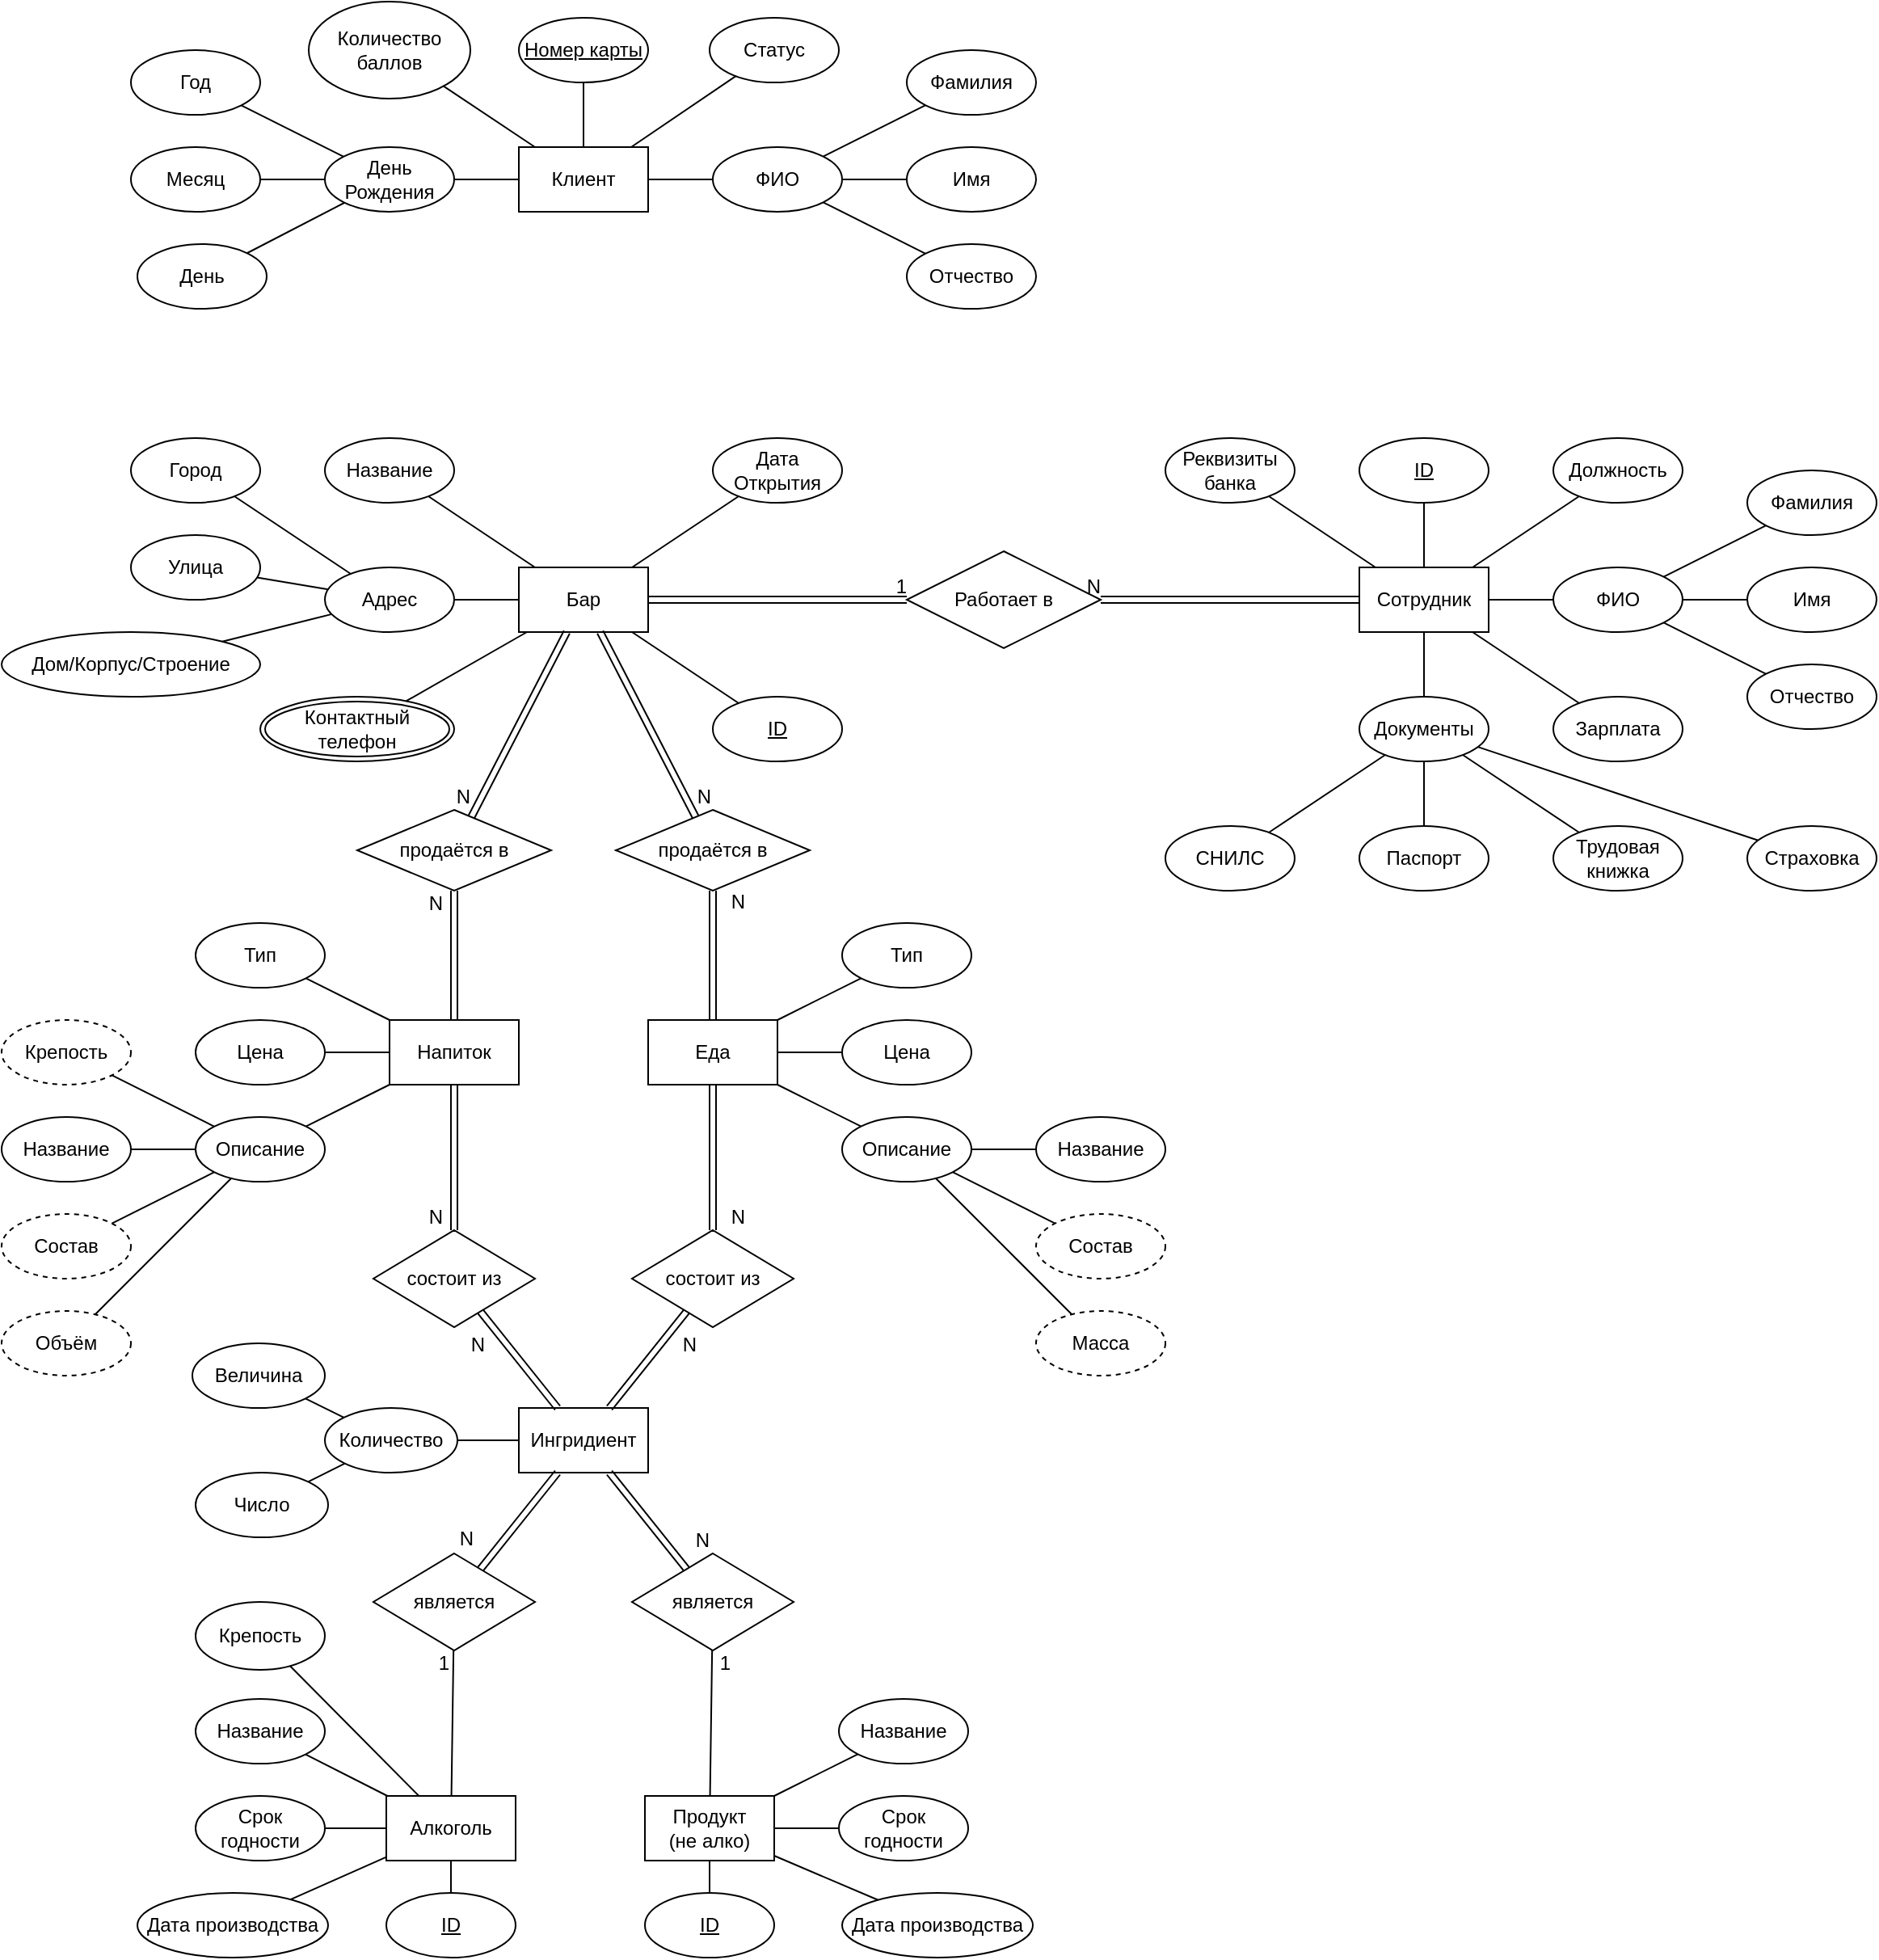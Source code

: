 <mxfile version="13.1.12" type="github">
  <diagram id="aHbsremMe60I0R5Ly1K9" name="Page-1">
    <mxGraphModel dx="1993" dy="1293" grid="1" gridSize="10" guides="1" tooltips="1" connect="1" arrows="1" fold="1" page="1" pageScale="1" pageWidth="1169" pageHeight="827" math="0" shadow="0">
      <root>
        <mxCell id="0" />
        <mxCell id="1" parent="0" />
        <mxCell id="CneDcTcGh5c-E9nd7E7p-1" value="Бар" style="whiteSpace=wrap;html=1;align=center;" vertex="1" parent="1">
          <mxGeometry x="160" y="120" width="80" height="40" as="geometry" />
        </mxCell>
        <mxCell id="CneDcTcGh5c-E9nd7E7p-2" value="ID" style="ellipse;whiteSpace=wrap;html=1;align=center;fontStyle=4" vertex="1" parent="1">
          <mxGeometry x="280" y="200" width="80" height="40" as="geometry" />
        </mxCell>
        <mxCell id="CneDcTcGh5c-E9nd7E7p-5" value="Адрес" style="ellipse;whiteSpace=wrap;html=1;align=center;" vertex="1" parent="1">
          <mxGeometry x="40" y="120" width="80" height="40" as="geometry" />
        </mxCell>
        <mxCell id="CneDcTcGh5c-E9nd7E7p-8" value="Название" style="ellipse;whiteSpace=wrap;html=1;align=center;" vertex="1" parent="1">
          <mxGeometry x="40" y="40" width="80" height="40" as="geometry" />
        </mxCell>
        <mxCell id="CneDcTcGh5c-E9nd7E7p-9" value="Город" style="ellipse;whiteSpace=wrap;html=1;align=center;" vertex="1" parent="1">
          <mxGeometry x="-80" y="40" width="80" height="40" as="geometry" />
        </mxCell>
        <mxCell id="CneDcTcGh5c-E9nd7E7p-10" value="Улица" style="ellipse;whiteSpace=wrap;html=1;align=center;" vertex="1" parent="1">
          <mxGeometry x="-80" y="100" width="80" height="40" as="geometry" />
        </mxCell>
        <mxCell id="CneDcTcGh5c-E9nd7E7p-11" value="Дом/Корпус/Строение" style="ellipse;whiteSpace=wrap;html=1;align=center;" vertex="1" parent="1">
          <mxGeometry x="-160" y="160" width="160" height="40" as="geometry" />
        </mxCell>
        <mxCell id="CneDcTcGh5c-E9nd7E7p-12" value="" style="endArrow=none;html=1;rounded=0;" edge="1" parent="1" source="CneDcTcGh5c-E9nd7E7p-5" target="CneDcTcGh5c-E9nd7E7p-1">
          <mxGeometry relative="1" as="geometry">
            <mxPoint x="110" y="210" as="sourcePoint" />
            <mxPoint x="270" y="210" as="targetPoint" />
          </mxGeometry>
        </mxCell>
        <mxCell id="CneDcTcGh5c-E9nd7E7p-13" value="" style="endArrow=none;html=1;rounded=0;" edge="1" parent="1" source="CneDcTcGh5c-E9nd7E7p-9" target="CneDcTcGh5c-E9nd7E7p-5">
          <mxGeometry relative="1" as="geometry">
            <mxPoint x="120" y="220" as="sourcePoint" />
            <mxPoint x="280" y="220" as="targetPoint" />
          </mxGeometry>
        </mxCell>
        <mxCell id="CneDcTcGh5c-E9nd7E7p-14" value="" style="endArrow=none;html=1;rounded=0;" edge="1" parent="1" source="CneDcTcGh5c-E9nd7E7p-11" target="CneDcTcGh5c-E9nd7E7p-5">
          <mxGeometry relative="1" as="geometry">
            <mxPoint x="130" y="230" as="sourcePoint" />
            <mxPoint x="290" y="230" as="targetPoint" />
          </mxGeometry>
        </mxCell>
        <mxCell id="CneDcTcGh5c-E9nd7E7p-16" value="" style="endArrow=none;html=1;rounded=0;" edge="1" parent="1" source="CneDcTcGh5c-E9nd7E7p-10" target="CneDcTcGh5c-E9nd7E7p-5">
          <mxGeometry relative="1" as="geometry">
            <mxPoint x="-13.431" y="175.858" as="sourcePoint" />
            <mxPoint x="54.223" y="158.944" as="targetPoint" />
          </mxGeometry>
        </mxCell>
        <mxCell id="CneDcTcGh5c-E9nd7E7p-17" value="" style="endArrow=none;html=1;rounded=0;" edge="1" parent="1" source="CneDcTcGh5c-E9nd7E7p-2" target="CneDcTcGh5c-E9nd7E7p-1">
          <mxGeometry relative="1" as="geometry">
            <mxPoint x="100" y="240" as="sourcePoint" />
            <mxPoint x="260" y="240" as="targetPoint" />
          </mxGeometry>
        </mxCell>
        <mxCell id="CneDcTcGh5c-E9nd7E7p-18" value="ФИО" style="ellipse;whiteSpace=wrap;html=1;align=center;" vertex="1" parent="1">
          <mxGeometry x="800" y="120" width="80" height="40" as="geometry" />
        </mxCell>
        <mxCell id="CneDcTcGh5c-E9nd7E7p-20" value="" style="endArrow=none;html=1;rounded=0;" edge="1" parent="1" source="CneDcTcGh5c-E9nd7E7p-8" target="CneDcTcGh5c-E9nd7E7p-1">
          <mxGeometry relative="1" as="geometry">
            <mxPoint x="164.045" y="88.727" as="sourcePoint" />
            <mxPoint x="195" y="130" as="targetPoint" />
          </mxGeometry>
        </mxCell>
        <mxCell id="CneDcTcGh5c-E9nd7E7p-22" value="Дата Открытия" style="ellipse;whiteSpace=wrap;html=1;align=center;" vertex="1" parent="1">
          <mxGeometry x="280" y="40" width="80" height="40" as="geometry" />
        </mxCell>
        <mxCell id="CneDcTcGh5c-E9nd7E7p-23" value="&lt;u&gt;ID&lt;/u&gt;" style="ellipse;whiteSpace=wrap;html=1;align=center;" vertex="1" parent="1">
          <mxGeometry x="680" y="40" width="80" height="40" as="geometry" />
        </mxCell>
        <mxCell id="CneDcTcGh5c-E9nd7E7p-25" value="Контактный телефон" style="ellipse;shape=doubleEllipse;margin=3;whiteSpace=wrap;html=1;align=center;" vertex="1" parent="1">
          <mxGeometry y="200" width="120" height="40" as="geometry" />
        </mxCell>
        <mxCell id="CneDcTcGh5c-E9nd7E7p-27" value="" style="endArrow=none;html=1;rounded=0;" edge="1" parent="1" source="CneDcTcGh5c-E9nd7E7p-25" target="CneDcTcGh5c-E9nd7E7p-1">
          <mxGeometry relative="1" as="geometry">
            <mxPoint x="130" y="150" as="sourcePoint" />
            <mxPoint x="170" y="150" as="targetPoint" />
          </mxGeometry>
        </mxCell>
        <mxCell id="CneDcTcGh5c-E9nd7E7p-28" value="" style="endArrow=none;html=1;rounded=0;" edge="1" parent="1" source="CneDcTcGh5c-E9nd7E7p-22" target="CneDcTcGh5c-E9nd7E7p-1">
          <mxGeometry relative="1" as="geometry">
            <mxPoint x="225.039" y="89.846" as="sourcePoint" />
            <mxPoint x="215" y="130" as="targetPoint" />
          </mxGeometry>
        </mxCell>
        <mxCell id="CneDcTcGh5c-E9nd7E7p-29" value="Работает в" style="shape=rhombus;perimeter=rhombusPerimeter;whiteSpace=wrap;html=1;align=center;" vertex="1" parent="1">
          <mxGeometry x="400" y="110" width="120" height="60" as="geometry" />
        </mxCell>
        <mxCell id="CneDcTcGh5c-E9nd7E7p-30" value="Сотрудник" style="whiteSpace=wrap;html=1;align=center;" vertex="1" parent="1">
          <mxGeometry x="680" y="120" width="80" height="40" as="geometry" />
        </mxCell>
        <mxCell id="CneDcTcGh5c-E9nd7E7p-31" value="" style="endArrow=none;html=1;rounded=0;" edge="1" parent="1" source="CneDcTcGh5c-E9nd7E7p-23" target="CneDcTcGh5c-E9nd7E7p-30">
          <mxGeometry relative="1" as="geometry">
            <mxPoint x="580" y="240" as="sourcePoint" />
            <mxPoint x="740" y="240" as="targetPoint" />
          </mxGeometry>
        </mxCell>
        <mxCell id="CneDcTcGh5c-E9nd7E7p-32" value="Имя" style="ellipse;whiteSpace=wrap;html=1;align=center;" vertex="1" parent="1">
          <mxGeometry x="920" y="120" width="80" height="40" as="geometry" />
        </mxCell>
        <mxCell id="CneDcTcGh5c-E9nd7E7p-33" value="Фамилия" style="ellipse;whiteSpace=wrap;html=1;align=center;" vertex="1" parent="1">
          <mxGeometry x="920" y="60" width="80" height="40" as="geometry" />
        </mxCell>
        <mxCell id="CneDcTcGh5c-E9nd7E7p-34" value="Отчество" style="ellipse;whiteSpace=wrap;html=1;align=center;" vertex="1" parent="1">
          <mxGeometry x="920" y="180" width="80" height="40" as="geometry" />
        </mxCell>
        <mxCell id="CneDcTcGh5c-E9nd7E7p-35" value="" style="endArrow=none;html=1;rounded=0;" edge="1" parent="1" source="CneDcTcGh5c-E9nd7E7p-18" target="CneDcTcGh5c-E9nd7E7p-30">
          <mxGeometry relative="1" as="geometry">
            <mxPoint x="730" y="90" as="sourcePoint" />
            <mxPoint x="730" y="130" as="targetPoint" />
          </mxGeometry>
        </mxCell>
        <mxCell id="CneDcTcGh5c-E9nd7E7p-36" value="" style="endArrow=none;html=1;rounded=0;" edge="1" parent="1" source="CneDcTcGh5c-E9nd7E7p-32" target="CneDcTcGh5c-E9nd7E7p-18">
          <mxGeometry relative="1" as="geometry">
            <mxPoint x="810" y="150" as="sourcePoint" />
            <mxPoint x="830" y="142" as="targetPoint" />
          </mxGeometry>
        </mxCell>
        <mxCell id="CneDcTcGh5c-E9nd7E7p-37" value="" style="endArrow=none;html=1;rounded=0;" edge="1" parent="1" source="CneDcTcGh5c-E9nd7E7p-34" target="CneDcTcGh5c-E9nd7E7p-18">
          <mxGeometry relative="1" as="geometry">
            <mxPoint x="930" y="150" as="sourcePoint" />
            <mxPoint x="890" y="150" as="targetPoint" />
          </mxGeometry>
        </mxCell>
        <mxCell id="CneDcTcGh5c-E9nd7E7p-38" value="" style="endArrow=none;html=1;rounded=0;" edge="1" parent="1" source="CneDcTcGh5c-E9nd7E7p-33" target="CneDcTcGh5c-E9nd7E7p-18">
          <mxGeometry relative="1" as="geometry">
            <mxPoint x="941.56" y="195.936" as="sourcePoint" />
            <mxPoint x="878.284" y="164.142" as="targetPoint" />
          </mxGeometry>
        </mxCell>
        <mxCell id="CneDcTcGh5c-E9nd7E7p-45" value="" style="shape=link;html=1;rounded=0;endArrow=none;endFill=0;" edge="1" parent="1" source="CneDcTcGh5c-E9nd7E7p-1" target="CneDcTcGh5c-E9nd7E7p-29">
          <mxGeometry relative="1" as="geometry">
            <mxPoint x="390" y="220" as="sourcePoint" />
            <mxPoint x="550" y="220" as="targetPoint" />
          </mxGeometry>
        </mxCell>
        <mxCell id="CneDcTcGh5c-E9nd7E7p-46" value="1" style="resizable=0;html=1;align=right;verticalAlign=bottom;" connectable="0" vertex="1" parent="CneDcTcGh5c-E9nd7E7p-45">
          <mxGeometry x="1" relative="1" as="geometry" />
        </mxCell>
        <mxCell id="CneDcTcGh5c-E9nd7E7p-47" value="" style="shape=link;html=1;rounded=0;endArrow=none;endFill=0;" edge="1" parent="1" source="CneDcTcGh5c-E9nd7E7p-30" target="CneDcTcGh5c-E9nd7E7p-29">
          <mxGeometry relative="1" as="geometry">
            <mxPoint x="660" y="180" as="sourcePoint" />
            <mxPoint x="630" y="250" as="targetPoint" />
          </mxGeometry>
        </mxCell>
        <mxCell id="CneDcTcGh5c-E9nd7E7p-48" value="N" style="resizable=0;html=1;align=right;verticalAlign=bottom;" connectable="0" vertex="1" parent="CneDcTcGh5c-E9nd7E7p-47">
          <mxGeometry x="1" relative="1" as="geometry" />
        </mxCell>
        <mxCell id="CneDcTcGh5c-E9nd7E7p-49" value="Должность" style="ellipse;whiteSpace=wrap;html=1;align=center;" vertex="1" parent="1">
          <mxGeometry x="800" y="40" width="80" height="40" as="geometry" />
        </mxCell>
        <mxCell id="CneDcTcGh5c-E9nd7E7p-50" value="" style="endArrow=none;html=1;rounded=0;" edge="1" parent="1" source="CneDcTcGh5c-E9nd7E7p-49" target="CneDcTcGh5c-E9nd7E7p-30">
          <mxGeometry relative="1" as="geometry">
            <mxPoint x="810" y="150" as="sourcePoint" />
            <mxPoint x="770" y="150" as="targetPoint" />
          </mxGeometry>
        </mxCell>
        <mxCell id="CneDcTcGh5c-E9nd7E7p-51" value="Зарплата" style="ellipse;whiteSpace=wrap;html=1;align=center;" vertex="1" parent="1">
          <mxGeometry x="800" y="200" width="80" height="40" as="geometry" />
        </mxCell>
        <mxCell id="CneDcTcGh5c-E9nd7E7p-52" value="" style="endArrow=none;html=1;rounded=0;" edge="1" parent="1" source="CneDcTcGh5c-E9nd7E7p-51" target="CneDcTcGh5c-E9nd7E7p-30">
          <mxGeometry relative="1" as="geometry">
            <mxPoint x="810" y="150" as="sourcePoint" />
            <mxPoint x="770" y="150" as="targetPoint" />
          </mxGeometry>
        </mxCell>
        <mxCell id="CneDcTcGh5c-E9nd7E7p-56" value="" style="rounded=0;orthogonalLoop=1;jettySize=auto;html=1;endArrow=none;endFill=0;" edge="1" parent="1" source="CneDcTcGh5c-E9nd7E7p-53" target="CneDcTcGh5c-E9nd7E7p-55">
          <mxGeometry relative="1" as="geometry" />
        </mxCell>
        <mxCell id="CneDcTcGh5c-E9nd7E7p-59" value="" style="rounded=0;orthogonalLoop=1;jettySize=auto;html=1;endArrow=none;endFill=0;" edge="1" parent="1" source="CneDcTcGh5c-E9nd7E7p-53" target="CneDcTcGh5c-E9nd7E7p-58">
          <mxGeometry relative="1" as="geometry" />
        </mxCell>
        <mxCell id="CneDcTcGh5c-E9nd7E7p-61" value="" style="edgeStyle=none;rounded=0;orthogonalLoop=1;jettySize=auto;html=1;endArrow=none;endFill=0;" edge="1" parent="1" source="CneDcTcGh5c-E9nd7E7p-53" target="CneDcTcGh5c-E9nd7E7p-60">
          <mxGeometry relative="1" as="geometry" />
        </mxCell>
        <mxCell id="CneDcTcGh5c-E9nd7E7p-65" value="" style="edgeStyle=none;rounded=0;orthogonalLoop=1;jettySize=auto;html=1;endArrow=none;endFill=0;" edge="1" parent="1" source="CneDcTcGh5c-E9nd7E7p-53" target="CneDcTcGh5c-E9nd7E7p-64">
          <mxGeometry relative="1" as="geometry" />
        </mxCell>
        <mxCell id="CneDcTcGh5c-E9nd7E7p-53" value="Документы" style="ellipse;whiteSpace=wrap;html=1;align=center;" vertex="1" parent="1">
          <mxGeometry x="680" y="200" width="80" height="40" as="geometry" />
        </mxCell>
        <mxCell id="CneDcTcGh5c-E9nd7E7p-64" value="Страховка" style="ellipse;whiteSpace=wrap;html=1;align=center;" vertex="1" parent="1">
          <mxGeometry x="920" y="280" width="80" height="40" as="geometry" />
        </mxCell>
        <mxCell id="CneDcTcGh5c-E9nd7E7p-60" value="СНИЛС" style="ellipse;whiteSpace=wrap;html=1;align=center;" vertex="1" parent="1">
          <mxGeometry x="560" y="280" width="80" height="40" as="geometry" />
        </mxCell>
        <mxCell id="CneDcTcGh5c-E9nd7E7p-58" value="Трудовая книжка" style="ellipse;whiteSpace=wrap;html=1;align=center;" vertex="1" parent="1">
          <mxGeometry x="800" y="280" width="80" height="40" as="geometry" />
        </mxCell>
        <mxCell id="CneDcTcGh5c-E9nd7E7p-55" value="Паспорт" style="ellipse;whiteSpace=wrap;html=1;align=center;" vertex="1" parent="1">
          <mxGeometry x="680" y="280" width="80" height="40" as="geometry" />
        </mxCell>
        <mxCell id="CneDcTcGh5c-E9nd7E7p-54" value="" style="endArrow=none;html=1;rounded=0;" edge="1" parent="1" source="CneDcTcGh5c-E9nd7E7p-53" target="CneDcTcGh5c-E9nd7E7p-30">
          <mxGeometry relative="1" as="geometry">
            <mxPoint x="826.0" y="214.0" as="sourcePoint" />
            <mxPoint x="760" y="170" as="targetPoint" />
          </mxGeometry>
        </mxCell>
        <mxCell id="CneDcTcGh5c-E9nd7E7p-62" value="Реквизиты банка" style="ellipse;whiteSpace=wrap;html=1;align=center;" vertex="1" parent="1">
          <mxGeometry x="560" y="40" width="80" height="40" as="geometry" />
        </mxCell>
        <mxCell id="CneDcTcGh5c-E9nd7E7p-74" value="Еда" style="whiteSpace=wrap;html=1;align=center;" vertex="1" parent="1">
          <mxGeometry x="240" y="400" width="80" height="40" as="geometry" />
        </mxCell>
        <mxCell id="CneDcTcGh5c-E9nd7E7p-80" value="Напиток" style="whiteSpace=wrap;html=1;align=center;" vertex="1" parent="1">
          <mxGeometry x="80" y="400" width="80" height="40" as="geometry" />
        </mxCell>
        <mxCell id="CneDcTcGh5c-E9nd7E7p-81" value="продаётся в" style="shape=rhombus;perimeter=rhombusPerimeter;whiteSpace=wrap;html=1;align=center;" vertex="1" parent="1">
          <mxGeometry x="60" y="270" width="120" height="50" as="geometry" />
        </mxCell>
        <mxCell id="CneDcTcGh5c-E9nd7E7p-83" value="" style="shape=link;html=1;rounded=0;endArrow=none;endFill=0;" edge="1" parent="1" source="CneDcTcGh5c-E9nd7E7p-1" target="CneDcTcGh5c-E9nd7E7p-81">
          <mxGeometry relative="1" as="geometry">
            <mxPoint x="460" y="320" as="sourcePoint" />
            <mxPoint x="330" y="340" as="targetPoint" />
          </mxGeometry>
        </mxCell>
        <mxCell id="CneDcTcGh5c-E9nd7E7p-84" value="N" style="resizable=0;html=1;align=right;verticalAlign=bottom;" connectable="0" vertex="1" parent="CneDcTcGh5c-E9nd7E7p-83">
          <mxGeometry x="1" relative="1" as="geometry">
            <mxPoint y="-4.63" as="offset" />
          </mxGeometry>
        </mxCell>
        <mxCell id="CneDcTcGh5c-E9nd7E7p-96" value="" style="shape=link;html=1;rounded=0;endArrow=none;endFill=0;" edge="1" parent="1" source="CneDcTcGh5c-E9nd7E7p-80" target="CneDcTcGh5c-E9nd7E7p-81">
          <mxGeometry relative="1" as="geometry">
            <mxPoint x="-160" y="310" as="sourcePoint" />
            <mxPoint y="310" as="targetPoint" />
          </mxGeometry>
        </mxCell>
        <mxCell id="CneDcTcGh5c-E9nd7E7p-97" value="N" style="resizable=0;html=1;align=right;verticalAlign=bottom;direction=south;" connectable="0" vertex="1" parent="CneDcTcGh5c-E9nd7E7p-96">
          <mxGeometry x="1" relative="1" as="geometry">
            <mxPoint x="-7" y="16" as="offset" />
          </mxGeometry>
        </mxCell>
        <mxCell id="CneDcTcGh5c-E9nd7E7p-98" value="" style="shape=link;html=1;rounded=0;endArrow=none;endFill=0;" edge="1" parent="1" source="CneDcTcGh5c-E9nd7E7p-74" target="CneDcTcGh5c-E9nd7E7p-100">
          <mxGeometry relative="1" as="geometry">
            <mxPoint x="-40" y="370" as="sourcePoint" />
            <mxPoint x="120" y="370" as="targetPoint" />
          </mxGeometry>
        </mxCell>
        <mxCell id="CneDcTcGh5c-E9nd7E7p-99" value="N" style="resizable=0;html=1;align=right;verticalAlign=bottom;" connectable="0" vertex="1" parent="CneDcTcGh5c-E9nd7E7p-98">
          <mxGeometry x="1" relative="1" as="geometry">
            <mxPoint x="20" y="15.07" as="offset" />
          </mxGeometry>
        </mxCell>
        <mxCell id="CneDcTcGh5c-E9nd7E7p-100" value="продаётся в" style="shape=rhombus;perimeter=rhombusPerimeter;whiteSpace=wrap;html=1;align=center;" vertex="1" parent="1">
          <mxGeometry x="220" y="270" width="120" height="50" as="geometry" />
        </mxCell>
        <mxCell id="CneDcTcGh5c-E9nd7E7p-101" value="" style="shape=link;html=1;rounded=0;endArrow=none;endFill=0;" edge="1" parent="1" source="CneDcTcGh5c-E9nd7E7p-1" target="CneDcTcGh5c-E9nd7E7p-100">
          <mxGeometry relative="1" as="geometry">
            <mxPoint x="210" y="170" as="sourcePoint" />
            <mxPoint x="210" y="280" as="targetPoint" />
          </mxGeometry>
        </mxCell>
        <mxCell id="CneDcTcGh5c-E9nd7E7p-102" value="N" style="resizable=0;html=1;align=right;verticalAlign=bottom;" connectable="0" vertex="1" parent="CneDcTcGh5c-E9nd7E7p-101">
          <mxGeometry x="1" relative="1" as="geometry">
            <mxPoint x="10.51" y="-4.63" as="offset" />
          </mxGeometry>
        </mxCell>
        <mxCell id="CneDcTcGh5c-E9nd7E7p-104" value="состоит из" style="shape=rhombus;perimeter=rhombusPerimeter;whiteSpace=wrap;html=1;align=center;" vertex="1" parent="1">
          <mxGeometry x="70" y="530" width="100" height="60" as="geometry" />
        </mxCell>
        <mxCell id="CneDcTcGh5c-E9nd7E7p-107" value="Цена" style="ellipse;whiteSpace=wrap;html=1;align=center;" vertex="1" parent="1">
          <mxGeometry x="-40" y="400" width="80" height="40" as="geometry" />
        </mxCell>
        <mxCell id="CneDcTcGh5c-E9nd7E7p-108" value="Цена" style="ellipse;whiteSpace=wrap;html=1;align=center;" vertex="1" parent="1">
          <mxGeometry x="360" y="400" width="80" height="40" as="geometry" />
        </mxCell>
        <mxCell id="CneDcTcGh5c-E9nd7E7p-109" value="Тип" style="ellipse;whiteSpace=wrap;html=1;align=center;" vertex="1" parent="1">
          <mxGeometry x="-40" y="340" width="80" height="40" as="geometry" />
        </mxCell>
        <mxCell id="CneDcTcGh5c-E9nd7E7p-110" value="Тип" style="ellipse;whiteSpace=wrap;html=1;align=center;" vertex="1" parent="1">
          <mxGeometry x="360" y="340" width="80" height="40" as="geometry" />
        </mxCell>
        <mxCell id="CneDcTcGh5c-E9nd7E7p-113" value="Крепость" style="ellipse;whiteSpace=wrap;html=1;align=center;dashed=1;" vertex="1" parent="1">
          <mxGeometry x="-160" y="400" width="80" height="40" as="geometry" />
        </mxCell>
        <mxCell id="CneDcTcGh5c-E9nd7E7p-114" value="Название" style="ellipse;whiteSpace=wrap;html=1;align=center;" vertex="1" parent="1">
          <mxGeometry x="-160" y="460" width="80" height="40" as="geometry" />
        </mxCell>
        <mxCell id="CneDcTcGh5c-E9nd7E7p-115" value="Описание" style="ellipse;whiteSpace=wrap;html=1;align=center;" vertex="1" parent="1">
          <mxGeometry x="360" y="460" width="80" height="40" as="geometry" />
        </mxCell>
        <mxCell id="CneDcTcGh5c-E9nd7E7p-116" value="Название" style="ellipse;whiteSpace=wrap;html=1;align=center;" vertex="1" parent="1">
          <mxGeometry x="480" y="460" width="80" height="40" as="geometry" />
        </mxCell>
        <mxCell id="CneDcTcGh5c-E9nd7E7p-118" value="Описание" style="ellipse;whiteSpace=wrap;html=1;align=center;" vertex="1" parent="1">
          <mxGeometry x="-40" y="460" width="80" height="40" as="geometry" />
        </mxCell>
        <mxCell id="CneDcTcGh5c-E9nd7E7p-120" value="Состав" style="ellipse;whiteSpace=wrap;html=1;align=center;dashed=1;" vertex="1" parent="1">
          <mxGeometry x="480" y="520" width="80" height="40" as="geometry" />
        </mxCell>
        <mxCell id="CneDcTcGh5c-E9nd7E7p-121" value="Состав" style="ellipse;whiteSpace=wrap;html=1;align=center;dashed=1;" vertex="1" parent="1">
          <mxGeometry x="-160" y="520" width="80" height="40" as="geometry" />
        </mxCell>
        <mxCell id="CneDcTcGh5c-E9nd7E7p-123" value="состоит из" style="shape=rhombus;perimeter=rhombusPerimeter;whiteSpace=wrap;html=1;align=center;" vertex="1" parent="1">
          <mxGeometry x="230" y="530" width="100" height="60" as="geometry" />
        </mxCell>
        <mxCell id="CneDcTcGh5c-E9nd7E7p-124" value="" style="shape=link;html=1;rounded=0;endArrow=none;endFill=0;" edge="1" parent="1" source="CneDcTcGh5c-E9nd7E7p-80" target="CneDcTcGh5c-E9nd7E7p-104">
          <mxGeometry relative="1" as="geometry">
            <mxPoint x="140" y="410" as="sourcePoint" />
            <mxPoint x="130" y="330" as="targetPoint" />
          </mxGeometry>
        </mxCell>
        <mxCell id="CneDcTcGh5c-E9nd7E7p-125" value="N" style="resizable=0;html=1;align=right;verticalAlign=bottom;direction=south;" connectable="0" vertex="1" parent="CneDcTcGh5c-E9nd7E7p-124">
          <mxGeometry x="1" relative="1" as="geometry">
            <mxPoint x="-7" as="offset" />
          </mxGeometry>
        </mxCell>
        <mxCell id="CneDcTcGh5c-E9nd7E7p-126" value="" style="shape=link;html=1;rounded=0;endArrow=none;endFill=0;" edge="1" parent="1" source="CneDcTcGh5c-E9nd7E7p-74" target="CneDcTcGh5c-E9nd7E7p-123">
          <mxGeometry relative="1" as="geometry">
            <mxPoint x="130" y="450" as="sourcePoint" />
            <mxPoint x="130" y="500" as="targetPoint" />
          </mxGeometry>
        </mxCell>
        <mxCell id="CneDcTcGh5c-E9nd7E7p-127" value="N" style="resizable=0;html=1;align=right;verticalAlign=bottom;direction=south;" connectable="0" vertex="1" parent="CneDcTcGh5c-E9nd7E7p-126">
          <mxGeometry x="1" relative="1" as="geometry">
            <mxPoint x="20" as="offset" />
          </mxGeometry>
        </mxCell>
        <mxCell id="CneDcTcGh5c-E9nd7E7p-131" value="" style="endArrow=none;html=1;rounded=0;" edge="1" parent="1" source="CneDcTcGh5c-E9nd7E7p-109" target="CneDcTcGh5c-E9nd7E7p-80">
          <mxGeometry relative="1" as="geometry">
            <mxPoint x="100.232" y="212.724" as="sourcePoint" />
            <mxPoint x="175" y="170" as="targetPoint" />
          </mxGeometry>
        </mxCell>
        <mxCell id="CneDcTcGh5c-E9nd7E7p-132" value="Объём" style="ellipse;whiteSpace=wrap;html=1;align=center;dashed=1;" vertex="1" parent="1">
          <mxGeometry x="-160" y="580" width="80" height="40" as="geometry" />
        </mxCell>
        <mxCell id="CneDcTcGh5c-E9nd7E7p-218" value="" style="endArrow=none;html=1;rounded=0;" edge="1" parent="1" source="CneDcTcGh5c-E9nd7E7p-107" target="CneDcTcGh5c-E9nd7E7p-80">
          <mxGeometry relative="1" as="geometry">
            <mxPoint x="38.284" y="384.142" as="sourcePoint" />
            <mxPoint x="90" y="410" as="targetPoint" />
          </mxGeometry>
        </mxCell>
        <mxCell id="CneDcTcGh5c-E9nd7E7p-219" value="" style="endArrow=none;html=1;rounded=0;" edge="1" parent="1" source="CneDcTcGh5c-E9nd7E7p-118" target="CneDcTcGh5c-E9nd7E7p-80">
          <mxGeometry relative="1" as="geometry">
            <mxPoint x="50" y="430" as="sourcePoint" />
            <mxPoint x="90" y="430" as="targetPoint" />
          </mxGeometry>
        </mxCell>
        <mxCell id="CneDcTcGh5c-E9nd7E7p-220" value="" style="endArrow=none;html=1;rounded=0;" edge="1" parent="1" source="CneDcTcGh5c-E9nd7E7p-118" target="CneDcTcGh5c-E9nd7E7p-113">
          <mxGeometry relative="1" as="geometry">
            <mxPoint x="38.284" y="475.858" as="sourcePoint" />
            <mxPoint x="90" y="450" as="targetPoint" />
          </mxGeometry>
        </mxCell>
        <mxCell id="CneDcTcGh5c-E9nd7E7p-221" value="" style="endArrow=none;html=1;rounded=0;" edge="1" parent="1" source="CneDcTcGh5c-E9nd7E7p-118" target="CneDcTcGh5c-E9nd7E7p-114">
          <mxGeometry relative="1" as="geometry">
            <mxPoint x="-18.44" y="475.936" as="sourcePoint" />
            <mxPoint x="-81.716" y="444.142" as="targetPoint" />
          </mxGeometry>
        </mxCell>
        <mxCell id="CneDcTcGh5c-E9nd7E7p-222" value="" style="endArrow=none;html=1;rounded=0;" edge="1" parent="1" source="CneDcTcGh5c-E9nd7E7p-118" target="CneDcTcGh5c-E9nd7E7p-121">
          <mxGeometry relative="1" as="geometry">
            <mxPoint x="-8.44" y="485.936" as="sourcePoint" />
            <mxPoint x="-70.125" y="488.421" as="targetPoint" />
          </mxGeometry>
        </mxCell>
        <mxCell id="CneDcTcGh5c-E9nd7E7p-225" value="" style="endArrow=none;html=1;rounded=0;" edge="1" parent="1" source="CneDcTcGh5c-E9nd7E7p-118" target="CneDcTcGh5c-E9nd7E7p-132">
          <mxGeometry relative="1" as="geometry">
            <mxPoint x="-18.44" y="504.064" as="sourcePoint" />
            <mxPoint x="-81.716" y="535.858" as="targetPoint" />
          </mxGeometry>
        </mxCell>
        <mxCell id="CneDcTcGh5c-E9nd7E7p-226" value="" style="endArrow=none;html=1;rounded=0;" edge="1" parent="1" source="CneDcTcGh5c-E9nd7E7p-74" target="CneDcTcGh5c-E9nd7E7p-110">
          <mxGeometry relative="1" as="geometry">
            <mxPoint x="-7.889" y="507.889" as="sourcePoint" />
            <mxPoint x="-92.111" y="592.111" as="targetPoint" />
          </mxGeometry>
        </mxCell>
        <mxCell id="CneDcTcGh5c-E9nd7E7p-227" value="" style="endArrow=none;html=1;rounded=0;" edge="1" parent="1" source="CneDcTcGh5c-E9nd7E7p-74" target="CneDcTcGh5c-E9nd7E7p-108">
          <mxGeometry relative="1" as="geometry">
            <mxPoint x="330" y="410" as="sourcePoint" />
            <mxPoint x="381.716" y="384.142" as="targetPoint" />
          </mxGeometry>
        </mxCell>
        <mxCell id="CneDcTcGh5c-E9nd7E7p-228" value="" style="endArrow=none;html=1;rounded=0;" edge="1" parent="1" source="CneDcTcGh5c-E9nd7E7p-74" target="CneDcTcGh5c-E9nd7E7p-115">
          <mxGeometry relative="1" as="geometry">
            <mxPoint x="330" y="430" as="sourcePoint" />
            <mxPoint x="370" y="430" as="targetPoint" />
          </mxGeometry>
        </mxCell>
        <mxCell id="CneDcTcGh5c-E9nd7E7p-229" value="" style="endArrow=none;html=1;rounded=0;" edge="1" parent="1" source="CneDcTcGh5c-E9nd7E7p-115" target="CneDcTcGh5c-E9nd7E7p-116">
          <mxGeometry relative="1" as="geometry">
            <mxPoint x="330" y="450" as="sourcePoint" />
            <mxPoint x="381.716" y="475.858" as="targetPoint" />
          </mxGeometry>
        </mxCell>
        <mxCell id="CneDcTcGh5c-E9nd7E7p-230" value="" style="endArrow=none;html=1;rounded=0;" edge="1" parent="1" source="CneDcTcGh5c-E9nd7E7p-115" target="CneDcTcGh5c-E9nd7E7p-120">
          <mxGeometry relative="1" as="geometry">
            <mxPoint x="450" y="490" as="sourcePoint" />
            <mxPoint x="490" y="490" as="targetPoint" />
          </mxGeometry>
        </mxCell>
        <mxCell id="CneDcTcGh5c-E9nd7E7p-232" value="" style="endArrow=none;html=1;rounded=0;" edge="1" parent="1" source="CneDcTcGh5c-E9nd7E7p-115" target="CneDcTcGh5c-E9nd7E7p-267">
          <mxGeometry relative="1" as="geometry">
            <mxPoint x="438.44" y="504.064" as="sourcePoint" />
            <mxPoint x="502.111" y="582.111" as="targetPoint" />
          </mxGeometry>
        </mxCell>
        <mxCell id="CneDcTcGh5c-E9nd7E7p-245" value="" style="edgeStyle=none;rounded=0;orthogonalLoop=1;jettySize=auto;html=1;endArrow=none;endFill=0;" edge="1" parent="1" source="CneDcTcGh5c-E9nd7E7p-233" target="CneDcTcGh5c-E9nd7E7p-246">
          <mxGeometry relative="1" as="geometry">
            <mxPoint x="318" y="1007.24" as="targetPoint" />
          </mxGeometry>
        </mxCell>
        <mxCell id="CneDcTcGh5c-E9nd7E7p-233" value="Продукт&lt;br&gt;(не алко)" style="whiteSpace=wrap;html=1;align=center;" vertex="1" parent="1">
          <mxGeometry x="238" y="880" width="80" height="40" as="geometry" />
        </mxCell>
        <mxCell id="CneDcTcGh5c-E9nd7E7p-246" value="Название" style="ellipse;whiteSpace=wrap;html=1;align=center;" vertex="1" parent="1">
          <mxGeometry x="358" y="820" width="80" height="40" as="geometry" />
        </mxCell>
        <mxCell id="CneDcTcGh5c-E9nd7E7p-248" value="Срок годности" style="ellipse;whiteSpace=wrap;html=1;align=center;" vertex="1" parent="1">
          <mxGeometry x="358" y="880" width="80" height="40" as="geometry" />
        </mxCell>
        <mxCell id="CneDcTcGh5c-E9nd7E7p-251" value="" style="edgeStyle=none;rounded=0;orthogonalLoop=1;jettySize=auto;html=1;endArrow=none;endFill=0;" edge="1" parent="1" source="CneDcTcGh5c-E9nd7E7p-233" target="CneDcTcGh5c-E9nd7E7p-250">
          <mxGeometry relative="1" as="geometry" />
        </mxCell>
        <mxCell id="CneDcTcGh5c-E9nd7E7p-250" value="ID" style="ellipse;whiteSpace=wrap;html=1;align=center;fontStyle=4" vertex="1" parent="1">
          <mxGeometry x="238" y="940" width="80" height="40" as="geometry" />
        </mxCell>
        <mxCell id="CneDcTcGh5c-E9nd7E7p-270" value="" style="edgeStyle=none;rounded=0;orthogonalLoop=1;jettySize=auto;html=1;endArrow=none;endFill=0;" edge="1" parent="1" source="CneDcTcGh5c-E9nd7E7p-257" target="CneDcTcGh5c-E9nd7E7p-269">
          <mxGeometry relative="1" as="geometry" />
        </mxCell>
        <mxCell id="CneDcTcGh5c-E9nd7E7p-272" value="" style="edgeStyle=none;rounded=0;orthogonalLoop=1;jettySize=auto;html=1;endArrow=none;endFill=0;" edge="1" parent="1" source="CneDcTcGh5c-E9nd7E7p-257" target="CneDcTcGh5c-E9nd7E7p-271">
          <mxGeometry relative="1" as="geometry" />
        </mxCell>
        <mxCell id="CneDcTcGh5c-E9nd7E7p-257" value="Количество" style="ellipse;whiteSpace=wrap;html=1;align=center;" vertex="1" parent="1">
          <mxGeometry x="40" y="640" width="82" height="40" as="geometry" />
        </mxCell>
        <mxCell id="CneDcTcGh5c-E9nd7E7p-271" value="Число" style="ellipse;whiteSpace=wrap;html=1;align=center;" vertex="1" parent="1">
          <mxGeometry x="-40" y="680" width="82" height="40" as="geometry" />
        </mxCell>
        <mxCell id="CneDcTcGh5c-E9nd7E7p-269" value="Величина" style="ellipse;whiteSpace=wrap;html=1;align=center;" vertex="1" parent="1">
          <mxGeometry x="-42" y="600" width="82" height="40" as="geometry" />
        </mxCell>
        <mxCell id="CneDcTcGh5c-E9nd7E7p-263" style="edgeStyle=none;rounded=0;orthogonalLoop=1;jettySize=auto;html=1;endArrow=none;endFill=0;" edge="1" parent="1" source="CneDcTcGh5c-E9nd7E7p-233" target="CneDcTcGh5c-E9nd7E7p-248">
          <mxGeometry relative="1" as="geometry">
            <mxPoint x="310.111" y="1119.351" as="targetPoint" />
            <mxPoint x="228" y="1037.24" as="sourcePoint" />
          </mxGeometry>
        </mxCell>
        <mxCell id="CneDcTcGh5c-E9nd7E7p-274" style="edgeStyle=none;rounded=0;orthogonalLoop=1;jettySize=auto;html=1;exitX=0;exitY=0.5;exitDx=0;exitDy=0;endArrow=none;endFill=0;" edge="1" parent="1" source="CneDcTcGh5c-E9nd7E7p-266" target="CneDcTcGh5c-E9nd7E7p-257">
          <mxGeometry relative="1" as="geometry" />
        </mxCell>
        <mxCell id="CneDcTcGh5c-E9nd7E7p-266" value="Ингридиент" style="whiteSpace=wrap;html=1;align=center;" vertex="1" parent="1">
          <mxGeometry x="160" y="640" width="80" height="40" as="geometry" />
        </mxCell>
        <mxCell id="CneDcTcGh5c-E9nd7E7p-267" value="Масса" style="ellipse;whiteSpace=wrap;html=1;align=center;dashed=1;" vertex="1" parent="1">
          <mxGeometry x="480" y="580" width="80" height="40" as="geometry" />
        </mxCell>
        <mxCell id="CneDcTcGh5c-E9nd7E7p-275" value="" style="shape=link;html=1;rounded=0;endArrow=none;endFill=0;" edge="1" parent="1" source="CneDcTcGh5c-E9nd7E7p-266" target="CneDcTcGh5c-E9nd7E7p-104">
          <mxGeometry relative="1" as="geometry">
            <mxPoint x="130" y="450" as="sourcePoint" />
            <mxPoint x="130" y="540" as="targetPoint" />
          </mxGeometry>
        </mxCell>
        <mxCell id="CneDcTcGh5c-E9nd7E7p-276" value="N" style="resizable=0;html=1;align=right;verticalAlign=bottom;direction=south;" connectable="0" vertex="1" parent="CneDcTcGh5c-E9nd7E7p-275">
          <mxGeometry x="1" relative="1" as="geometry">
            <mxPoint x="3.48" y="29.35" as="offset" />
          </mxGeometry>
        </mxCell>
        <mxCell id="CneDcTcGh5c-E9nd7E7p-277" value="" style="shape=link;html=1;rounded=0;endArrow=none;endFill=0;" edge="1" parent="1" source="CneDcTcGh5c-E9nd7E7p-266" target="CneDcTcGh5c-E9nd7E7p-123">
          <mxGeometry relative="1" as="geometry">
            <mxPoint x="194" y="650" as="sourcePoint" />
            <mxPoint x="250" y="590" as="targetPoint" />
          </mxGeometry>
        </mxCell>
        <mxCell id="CneDcTcGh5c-E9nd7E7p-278" value="N" style="resizable=0;html=1;align=right;verticalAlign=bottom;direction=south;" connectable="0" vertex="1" parent="CneDcTcGh5c-E9nd7E7p-277">
          <mxGeometry x="1" relative="1" as="geometry">
            <mxPoint x="6.52" y="29.35" as="offset" />
          </mxGeometry>
        </mxCell>
        <mxCell id="CneDcTcGh5c-E9nd7E7p-305" value="" style="edgeStyle=none;rounded=0;orthogonalLoop=1;jettySize=auto;html=1;endArrow=none;endFill=0;" edge="1" parent="1" source="CneDcTcGh5c-E9nd7E7p-306" target="CneDcTcGh5c-E9nd7E7p-307">
          <mxGeometry relative="1" as="geometry">
            <mxPoint x="158" y="1007.24" as="targetPoint" />
          </mxGeometry>
        </mxCell>
        <mxCell id="CneDcTcGh5c-E9nd7E7p-306" value="Алкоголь" style="whiteSpace=wrap;html=1;align=center;" vertex="1" parent="1">
          <mxGeometry x="78" y="880" width="80" height="40" as="geometry" />
        </mxCell>
        <mxCell id="CneDcTcGh5c-E9nd7E7p-307" value="Название" style="ellipse;whiteSpace=wrap;html=1;align=center;" vertex="1" parent="1">
          <mxGeometry x="-40" y="820" width="80" height="40" as="geometry" />
        </mxCell>
        <mxCell id="CneDcTcGh5c-E9nd7E7p-308" value="Срок годности" style="ellipse;whiteSpace=wrap;html=1;align=center;" vertex="1" parent="1">
          <mxGeometry x="-40" y="880" width="80" height="40" as="geometry" />
        </mxCell>
        <mxCell id="CneDcTcGh5c-E9nd7E7p-309" value="" style="edgeStyle=none;rounded=0;orthogonalLoop=1;jettySize=auto;html=1;endArrow=none;endFill=0;" edge="1" parent="1" source="CneDcTcGh5c-E9nd7E7p-306" target="CneDcTcGh5c-E9nd7E7p-310">
          <mxGeometry relative="1" as="geometry" />
        </mxCell>
        <mxCell id="CneDcTcGh5c-E9nd7E7p-310" value="ID" style="ellipse;whiteSpace=wrap;html=1;align=center;fontStyle=4" vertex="1" parent="1">
          <mxGeometry x="78" y="940" width="80" height="40" as="geometry" />
        </mxCell>
        <mxCell id="CneDcTcGh5c-E9nd7E7p-311" value="Крепость" style="ellipse;whiteSpace=wrap;html=1;align=center;" vertex="1" parent="1">
          <mxGeometry x="-40" y="760" width="80" height="42" as="geometry" />
        </mxCell>
        <mxCell id="CneDcTcGh5c-E9nd7E7p-312" style="edgeStyle=none;rounded=0;orthogonalLoop=1;jettySize=auto;html=1;endArrow=none;endFill=0;" edge="1" parent="1" source="CneDcTcGh5c-E9nd7E7p-306" target="CneDcTcGh5c-E9nd7E7p-311">
          <mxGeometry relative="1" as="geometry">
            <mxPoint x="28" y="1037.24" as="targetPoint" />
            <mxPoint x="-54.025" y="1119.265" as="sourcePoint" />
          </mxGeometry>
        </mxCell>
        <mxCell id="CneDcTcGh5c-E9nd7E7p-313" style="edgeStyle=none;rounded=0;orthogonalLoop=1;jettySize=auto;html=1;endArrow=none;endFill=0;" edge="1" parent="1" source="CneDcTcGh5c-E9nd7E7p-306" target="CneDcTcGh5c-E9nd7E7p-308">
          <mxGeometry relative="1" as="geometry">
            <mxPoint x="150.111" y="1119.351" as="targetPoint" />
            <mxPoint x="68" y="1037.24" as="sourcePoint" />
          </mxGeometry>
        </mxCell>
        <mxCell id="CneDcTcGh5c-E9nd7E7p-314" value="является" style="shape=rhombus;perimeter=rhombusPerimeter;whiteSpace=wrap;html=1;align=center;" vertex="1" parent="1">
          <mxGeometry x="70" y="730" width="100" height="60" as="geometry" />
        </mxCell>
        <mxCell id="CneDcTcGh5c-E9nd7E7p-315" value="является" style="shape=rhombus;perimeter=rhombusPerimeter;whiteSpace=wrap;html=1;align=center;" vertex="1" parent="1">
          <mxGeometry x="230" y="730" width="100" height="60" as="geometry" />
        </mxCell>
        <mxCell id="CneDcTcGh5c-E9nd7E7p-317" value="Дата производства" style="ellipse;whiteSpace=wrap;html=1;align=center;" vertex="1" parent="1">
          <mxGeometry x="-76" y="940" width="118" height="40" as="geometry" />
        </mxCell>
        <mxCell id="CneDcTcGh5c-E9nd7E7p-321" style="edgeStyle=none;rounded=0;orthogonalLoop=1;jettySize=auto;html=1;endArrow=none;endFill=0;" edge="1" parent="1" source="CneDcTcGh5c-E9nd7E7p-306" target="CneDcTcGh5c-E9nd7E7p-317">
          <mxGeometry relative="1" as="geometry">
            <mxPoint x="25.87" y="1012.13" as="targetPoint" />
            <mxPoint x="108" y="930" as="sourcePoint" />
          </mxGeometry>
        </mxCell>
        <mxCell id="CneDcTcGh5c-E9nd7E7p-322" value="Дата производства" style="ellipse;whiteSpace=wrap;html=1;align=center;" vertex="1" parent="1">
          <mxGeometry x="360" y="940" width="118" height="40" as="geometry" />
        </mxCell>
        <mxCell id="CneDcTcGh5c-E9nd7E7p-323" style="edgeStyle=none;rounded=0;orthogonalLoop=1;jettySize=auto;html=1;endArrow=none;endFill=0;" edge="1" parent="1" target="CneDcTcGh5c-E9nd7E7p-322" source="CneDcTcGh5c-E9nd7E7p-233">
          <mxGeometry relative="1" as="geometry">
            <mxPoint x="461.87" y="1012.13" as="targetPoint" />
            <mxPoint x="514" y="917.778" as="sourcePoint" />
          </mxGeometry>
        </mxCell>
        <mxCell id="CneDcTcGh5c-E9nd7E7p-332" value="" style="endArrow=none;html=1;rounded=0;" edge="1" parent="1" source="CneDcTcGh5c-E9nd7E7p-306" target="CneDcTcGh5c-E9nd7E7p-314">
          <mxGeometry relative="1" as="geometry">
            <mxPoint x="90" y="840" as="sourcePoint" />
            <mxPoint x="250" y="840" as="targetPoint" />
          </mxGeometry>
        </mxCell>
        <mxCell id="CneDcTcGh5c-E9nd7E7p-333" value="1" style="resizable=0;html=1;align=right;verticalAlign=bottom;" connectable="0" vertex="1" parent="CneDcTcGh5c-E9nd7E7p-332">
          <mxGeometry x="1" relative="1" as="geometry">
            <mxPoint x="-2.57" y="16.99" as="offset" />
          </mxGeometry>
        </mxCell>
        <mxCell id="CneDcTcGh5c-E9nd7E7p-334" value="" style="endArrow=none;html=1;rounded=0;" edge="1" parent="1" source="CneDcTcGh5c-E9nd7E7p-233" target="CneDcTcGh5c-E9nd7E7p-315">
          <mxGeometry relative="1" as="geometry">
            <mxPoint x="190" y="810" as="sourcePoint" />
            <mxPoint x="350" y="810" as="targetPoint" />
          </mxGeometry>
        </mxCell>
        <mxCell id="CneDcTcGh5c-E9nd7E7p-335" value="1" style="resizable=0;html=1;align=right;verticalAlign=bottom;" connectable="0" vertex="1" parent="CneDcTcGh5c-E9nd7E7p-334">
          <mxGeometry x="1" relative="1" as="geometry">
            <mxPoint x="11.43" y="16.99" as="offset" />
          </mxGeometry>
        </mxCell>
        <mxCell id="CneDcTcGh5c-E9nd7E7p-338" value="" style="shape=link;html=1;rounded=0;endArrow=none;endFill=0;" edge="1" parent="1" source="CneDcTcGh5c-E9nd7E7p-266" target="CneDcTcGh5c-E9nd7E7p-314">
          <mxGeometry relative="1" as="geometry">
            <mxPoint x="-150" y="760" as="sourcePoint" />
            <mxPoint x="10" y="760" as="targetPoint" />
          </mxGeometry>
        </mxCell>
        <mxCell id="CneDcTcGh5c-E9nd7E7p-339" value="N" style="resizable=0;html=1;align=right;verticalAlign=bottom;" connectable="0" vertex="1" parent="CneDcTcGh5c-E9nd7E7p-338">
          <mxGeometry x="1" relative="1" as="geometry">
            <mxPoint x="-3.52" y="-10.35" as="offset" />
          </mxGeometry>
        </mxCell>
        <mxCell id="CneDcTcGh5c-E9nd7E7p-340" value="" style="shape=link;html=1;rounded=0;endArrow=none;endFill=0;" edge="1" parent="1" source="CneDcTcGh5c-E9nd7E7p-266" target="CneDcTcGh5c-E9nd7E7p-315">
          <mxGeometry relative="1" as="geometry">
            <mxPoint x="420" y="760" as="sourcePoint" />
            <mxPoint x="580" y="760" as="targetPoint" />
          </mxGeometry>
        </mxCell>
        <mxCell id="CneDcTcGh5c-E9nd7E7p-341" value="N" style="resizable=0;html=1;align=right;verticalAlign=bottom;" connectable="0" vertex="1" parent="CneDcTcGh5c-E9nd7E7p-340">
          <mxGeometry x="1" relative="1" as="geometry">
            <mxPoint x="14.52" y="-9.35" as="offset" />
          </mxGeometry>
        </mxCell>
        <mxCell id="CneDcTcGh5c-E9nd7E7p-343" value="" style="endArrow=none;html=1;rounded=0;" edge="1" parent="1" source="CneDcTcGh5c-E9nd7E7p-62" target="CneDcTcGh5c-E9nd7E7p-30">
          <mxGeometry relative="1" as="geometry">
            <mxPoint x="730" y="90" as="sourcePoint" />
            <mxPoint x="730" y="130" as="targetPoint" />
          </mxGeometry>
        </mxCell>
        <mxCell id="CneDcTcGh5c-E9nd7E7p-346" value="Клиент" style="whiteSpace=wrap;html=1;align=center;" vertex="1" parent="1">
          <mxGeometry x="160" y="-140" width="80" height="40" as="geometry" />
        </mxCell>
        <mxCell id="CneDcTcGh5c-E9nd7E7p-347" value="Номер карты" style="ellipse;whiteSpace=wrap;html=1;align=center;fontStyle=4" vertex="1" parent="1">
          <mxGeometry x="160" y="-220" width="80" height="40" as="geometry" />
        </mxCell>
        <mxCell id="CneDcTcGh5c-E9nd7E7p-348" value="" style="endArrow=none;html=1;rounded=0;" edge="1" parent="1" target="CneDcTcGh5c-E9nd7E7p-346" source="CneDcTcGh5c-E9nd7E7p-365">
          <mxGeometry relative="1" as="geometry">
            <mxPoint x="86" y="-90" as="sourcePoint" />
            <mxPoint x="236" y="-20" as="targetPoint" />
          </mxGeometry>
        </mxCell>
        <mxCell id="CneDcTcGh5c-E9nd7E7p-349" value="" style="endArrow=none;html=1;rounded=0;" edge="1" parent="1" source="CneDcTcGh5c-E9nd7E7p-347" target="CneDcTcGh5c-E9nd7E7p-346">
          <mxGeometry relative="1" as="geometry">
            <mxPoint x="66" y="10" as="sourcePoint" />
            <mxPoint x="226" y="10" as="targetPoint" />
          </mxGeometry>
        </mxCell>
        <mxCell id="CneDcTcGh5c-E9nd7E7p-352" value="" style="endArrow=none;html=1;rounded=0;" edge="1" parent="1" source="CneDcTcGh5c-E9nd7E7p-354" target="CneDcTcGh5c-E9nd7E7p-346">
          <mxGeometry relative="1" as="geometry">
            <mxPoint x="270" y="-120" as="sourcePoint" />
            <mxPoint x="181" y="-100" as="targetPoint" />
          </mxGeometry>
        </mxCell>
        <mxCell id="CneDcTcGh5c-E9nd7E7p-354" value="ФИО" style="ellipse;whiteSpace=wrap;html=1;align=center;" vertex="1" parent="1">
          <mxGeometry x="280" y="-140" width="80" height="40" as="geometry" />
        </mxCell>
        <mxCell id="CneDcTcGh5c-E9nd7E7p-355" value="Имя" style="ellipse;whiteSpace=wrap;html=1;align=center;" vertex="1" parent="1">
          <mxGeometry x="400" y="-140" width="80" height="40" as="geometry" />
        </mxCell>
        <mxCell id="CneDcTcGh5c-E9nd7E7p-356" value="Фамилия" style="ellipse;whiteSpace=wrap;html=1;align=center;" vertex="1" parent="1">
          <mxGeometry x="400" y="-200" width="80" height="40" as="geometry" />
        </mxCell>
        <mxCell id="CneDcTcGh5c-E9nd7E7p-357" value="Отчество" style="ellipse;whiteSpace=wrap;html=1;align=center;" vertex="1" parent="1">
          <mxGeometry x="400" y="-80" width="80" height="40" as="geometry" />
        </mxCell>
        <mxCell id="CneDcTcGh5c-E9nd7E7p-358" value="" style="endArrow=none;html=1;rounded=0;" edge="1" parent="1" source="CneDcTcGh5c-E9nd7E7p-355" target="CneDcTcGh5c-E9nd7E7p-354">
          <mxGeometry relative="1" as="geometry">
            <mxPoint x="290" y="-110" as="sourcePoint" />
            <mxPoint x="310" y="-118" as="targetPoint" />
          </mxGeometry>
        </mxCell>
        <mxCell id="CneDcTcGh5c-E9nd7E7p-359" value="" style="endArrow=none;html=1;rounded=0;" edge="1" parent="1" source="CneDcTcGh5c-E9nd7E7p-357" target="CneDcTcGh5c-E9nd7E7p-354">
          <mxGeometry relative="1" as="geometry">
            <mxPoint x="410" y="-110" as="sourcePoint" />
            <mxPoint x="370" y="-110" as="targetPoint" />
          </mxGeometry>
        </mxCell>
        <mxCell id="CneDcTcGh5c-E9nd7E7p-360" value="" style="endArrow=none;html=1;rounded=0;" edge="1" parent="1" source="CneDcTcGh5c-E9nd7E7p-356" target="CneDcTcGh5c-E9nd7E7p-354">
          <mxGeometry relative="1" as="geometry">
            <mxPoint x="421.56" y="-64.064" as="sourcePoint" />
            <mxPoint x="358.284" y="-95.858" as="targetPoint" />
          </mxGeometry>
        </mxCell>
        <mxCell id="CneDcTcGh5c-E9nd7E7p-364" value="Количество баллов" style="ellipse;whiteSpace=wrap;html=1;align=center;" vertex="1" parent="1">
          <mxGeometry x="30" y="-230" width="100" height="60" as="geometry" />
        </mxCell>
        <mxCell id="CneDcTcGh5c-E9nd7E7p-369" style="edgeStyle=none;rounded=0;orthogonalLoop=1;jettySize=auto;html=1;endArrow=none;endFill=0;" edge="1" parent="1" source="CneDcTcGh5c-E9nd7E7p-365" target="CneDcTcGh5c-E9nd7E7p-367">
          <mxGeometry relative="1" as="geometry" />
        </mxCell>
        <mxCell id="CneDcTcGh5c-E9nd7E7p-365" value="День Рождения" style="ellipse;whiteSpace=wrap;html=1;align=center;" vertex="1" parent="1">
          <mxGeometry x="40" y="-140" width="80" height="40" as="geometry" />
        </mxCell>
        <mxCell id="CneDcTcGh5c-E9nd7E7p-366" value="Месяц" style="ellipse;whiteSpace=wrap;html=1;align=center;" vertex="1" parent="1">
          <mxGeometry x="-80" y="-140" width="80" height="40" as="geometry" />
        </mxCell>
        <mxCell id="CneDcTcGh5c-E9nd7E7p-367" value="Год" style="ellipse;whiteSpace=wrap;html=1;align=center;" vertex="1" parent="1">
          <mxGeometry x="-80" y="-200" width="80" height="40" as="geometry" />
        </mxCell>
        <mxCell id="CneDcTcGh5c-E9nd7E7p-368" value="День" style="ellipse;whiteSpace=wrap;html=1;align=center;" vertex="1" parent="1">
          <mxGeometry x="-76" y="-80" width="80" height="40" as="geometry" />
        </mxCell>
        <mxCell id="CneDcTcGh5c-E9nd7E7p-370" style="edgeStyle=none;rounded=0;orthogonalLoop=1;jettySize=auto;html=1;endArrow=none;endFill=0;" edge="1" parent="1" source="CneDcTcGh5c-E9nd7E7p-365" target="CneDcTcGh5c-E9nd7E7p-366">
          <mxGeometry relative="1" as="geometry">
            <mxPoint x="61.56" y="-124.064" as="sourcePoint" />
            <mxPoint x="-1.716" y="-155.858" as="targetPoint" />
          </mxGeometry>
        </mxCell>
        <mxCell id="CneDcTcGh5c-E9nd7E7p-371" style="edgeStyle=none;rounded=0;orthogonalLoop=1;jettySize=auto;html=1;endArrow=none;endFill=0;" edge="1" parent="1" source="CneDcTcGh5c-E9nd7E7p-365" target="CneDcTcGh5c-E9nd7E7p-368">
          <mxGeometry relative="1" as="geometry">
            <mxPoint x="50" y="-110" as="sourcePoint" />
            <mxPoint x="10" y="-90" as="targetPoint" />
          </mxGeometry>
        </mxCell>
        <mxCell id="CneDcTcGh5c-E9nd7E7p-372" value="Статус" style="ellipse;whiteSpace=wrap;html=1;align=center;" vertex="1" parent="1">
          <mxGeometry x="278" y="-220" width="80" height="40" as="geometry" />
        </mxCell>
        <mxCell id="CneDcTcGh5c-E9nd7E7p-373" value="" style="endArrow=none;html=1;rounded=0;" edge="1" parent="1" source="CneDcTcGh5c-E9nd7E7p-372" target="CneDcTcGh5c-E9nd7E7p-346">
          <mxGeometry relative="1" as="geometry">
            <mxPoint x="210" y="-170" as="sourcePoint" />
            <mxPoint x="220" y="-130" as="targetPoint" />
          </mxGeometry>
        </mxCell>
        <mxCell id="CneDcTcGh5c-E9nd7E7p-374" value="" style="endArrow=none;html=1;rounded=0;" edge="1" parent="1" source="CneDcTcGh5c-E9nd7E7p-364" target="CneDcTcGh5c-E9nd7E7p-346">
          <mxGeometry relative="1" as="geometry">
            <mxPoint x="304.345" y="-173.872" as="sourcePoint" />
            <mxPoint x="239.5" y="-130" as="targetPoint" />
          </mxGeometry>
        </mxCell>
      </root>
    </mxGraphModel>
  </diagram>
</mxfile>
